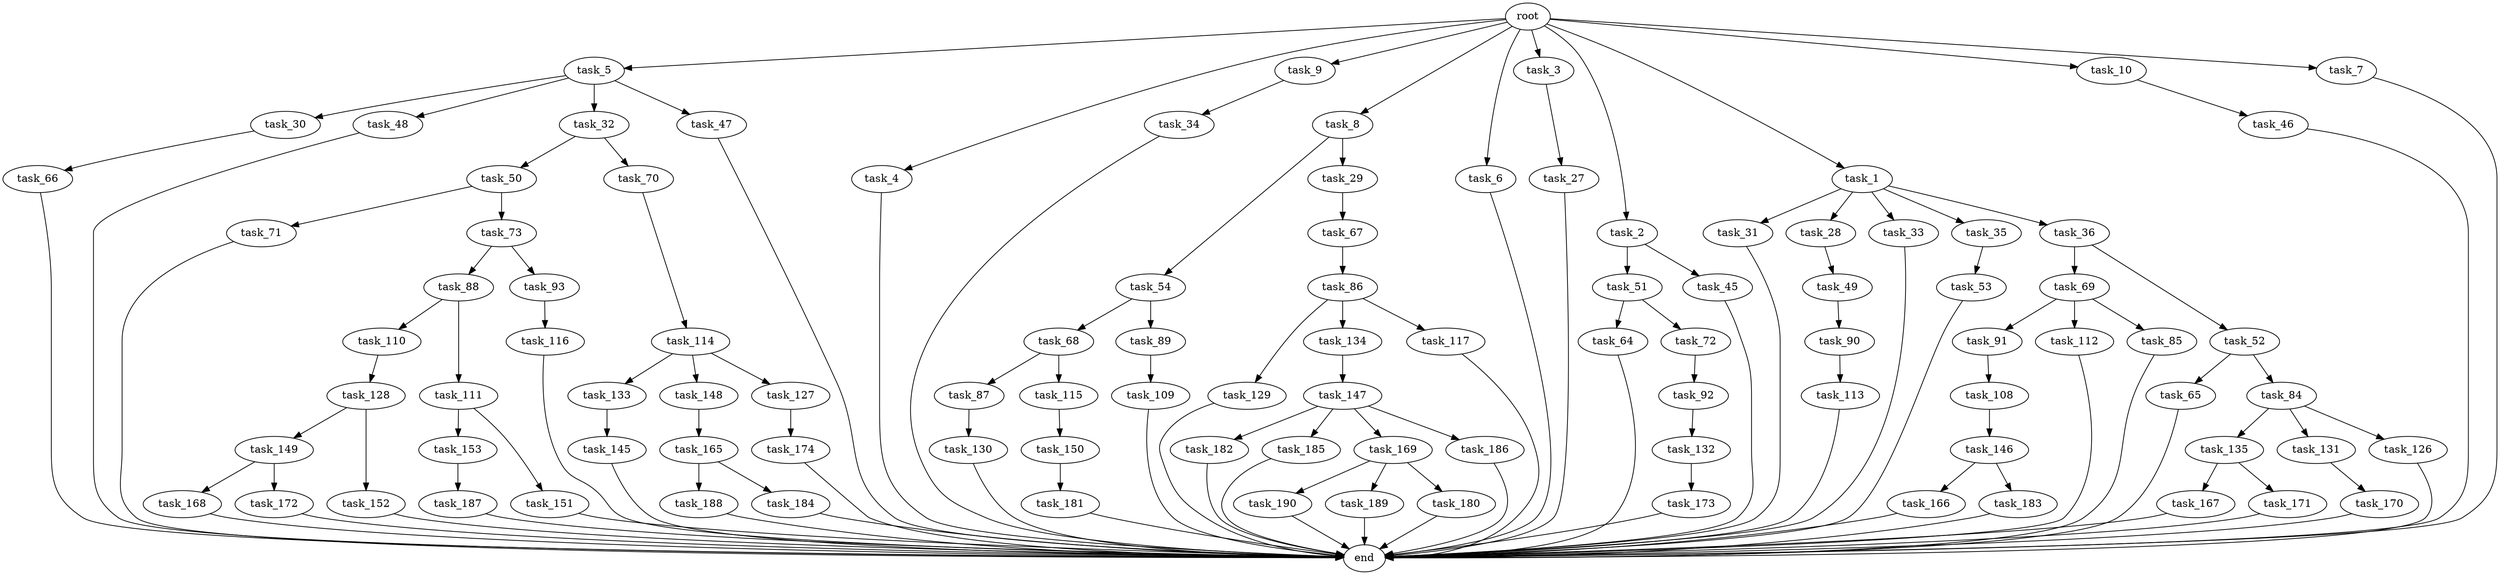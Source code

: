 digraph G {
  task_129 [size="6957847019.520000"];
  task_27 [size="773094113.280000"];
  task_149 [size="343597383.680000"];
  task_68 [size="5497558138.880000"];
  task_50 [size="5497558138.880000"];
  task_91 [size="1374389534.720000"];
  end [size="0.000000"];
  task_182 [size="8589934592.000000"];
  task_65 [size="6957847019.520000"];
  task_185 [size="8589934592.000000"];
  task_187 [size="343597383.680000"];
  task_5 [size="10.240000"];
  task_4 [size="10.240000"];
  task_84 [size="6957847019.520000"];
  task_112 [size="1374389534.720000"];
  task_147 [size="2147483648.000000"];
  task_90 [size="773094113.280000"];
  task_31 [size="1374389534.720000"];
  task_135 [size="773094113.280000"];
  task_110 [size="5497558138.880000"];
  task_64 [size="5497558138.880000"];
  task_116 [size="1374389534.720000"];
  task_150 [size="4209067950.080000"];
  task_190 [size="6957847019.520000"];
  task_51 [size="2147483648.000000"];
  task_28 [size="1374389534.720000"];
  task_88 [size="2147483648.000000"];
  task_9 [size="10.240000"];
  task_54 [size="343597383.680000"];
  task_132 [size="8589934592.000000"];
  task_33 [size="1374389534.720000"];
  task_169 [size="8589934592.000000"];
  task_153 [size="773094113.280000"];
  task_8 [size="10.240000"];
  task_69 [size="2147483648.000000"];
  task_86 [size="8589934592.000000"];
  task_167 [size="1374389534.720000"];
  task_152 [size="343597383.680000"];
  task_181 [size="1374389534.720000"];
  task_166 [size="8589934592.000000"];
  task_133 [size="6957847019.520000"];
  task_174 [size="1374389534.720000"];
  task_188 [size="4209067950.080000"];
  task_52 [size="2147483648.000000"];
  task_85 [size="1374389534.720000"];
  task_131 [size="773094113.280000"];
  task_168 [size="8589934592.000000"];
  task_186 [size="8589934592.000000"];
  task_134 [size="6957847019.520000"];
  task_117 [size="6957847019.520000"];
  task_6 [size="10.240000"];
  task_173 [size="6957847019.520000"];
  task_3 [size="10.240000"];
  task_146 [size="6957847019.520000"];
  task_34 [size="6957847019.520000"];
  task_71 [size="773094113.280000"];
  task_70 [size="5497558138.880000"];
  task_148 [size="6957847019.520000"];
  task_113 [size="8589934592.000000"];
  task_73 [size="773094113.280000"];
  task_170 [size="4209067950.080000"];
  task_165 [size="8589934592.000000"];
  task_30 [size="5497558138.880000"];
  task_48 [size="5497558138.880000"];
  task_45 [size="2147483648.000000"];
  task_46 [size="1374389534.720000"];
  task_32 [size="5497558138.880000"];
  task_145 [size="343597383.680000"];
  task_2 [size="10.240000"];
  task_1 [size="10.240000"];
  task_72 [size="5497558138.880000"];
  task_171 [size="1374389534.720000"];
  task_111 [size="5497558138.880000"];
  task_130 [size="4209067950.080000"];
  task_29 [size="343597383.680000"];
  task_35 [size="1374389534.720000"];
  task_172 [size="8589934592.000000"];
  task_87 [size="3092376453.120000"];
  task_184 [size="4209067950.080000"];
  task_109 [size="5497558138.880000"];
  task_151 [size="773094113.280000"];
  task_92 [size="6957847019.520000"];
  task_49 [size="5497558138.880000"];
  task_10 [size="10.240000"];
  task_126 [size="773094113.280000"];
  task_67 [size="5497558138.880000"];
  task_7 [size="10.240000"];
  task_127 [size="6957847019.520000"];
  task_189 [size="6957847019.520000"];
  task_115 [size="3092376453.120000"];
  task_128 [size="8589934592.000000"];
  root [size="0.000000"];
  task_47 [size="5497558138.880000"];
  task_36 [size="1374389534.720000"];
  task_93 [size="2147483648.000000"];
  task_89 [size="5497558138.880000"];
  task_180 [size="6957847019.520000"];
  task_108 [size="773094113.280000"];
  task_66 [size="2147483648.000000"];
  task_183 [size="8589934592.000000"];
  task_114 [size="773094113.280000"];
  task_53 [size="2147483648.000000"];

  task_129 -> end [size="1.000000"];
  task_27 -> end [size="1.000000"];
  task_149 -> task_172 [size="838860800.000000"];
  task_149 -> task_168 [size="838860800.000000"];
  task_68 -> task_115 [size="301989888.000000"];
  task_68 -> task_87 [size="301989888.000000"];
  task_50 -> task_71 [size="75497472.000000"];
  task_50 -> task_73 [size="75497472.000000"];
  task_91 -> task_108 [size="75497472.000000"];
  task_182 -> end [size="1.000000"];
  task_65 -> end [size="1.000000"];
  task_185 -> end [size="1.000000"];
  task_187 -> end [size="1.000000"];
  task_5 -> task_30 [size="536870912.000000"];
  task_5 -> task_47 [size="536870912.000000"];
  task_5 -> task_32 [size="536870912.000000"];
  task_5 -> task_48 [size="536870912.000000"];
  task_4 -> end [size="1.000000"];
  task_84 -> task_135 [size="75497472.000000"];
  task_84 -> task_131 [size="75497472.000000"];
  task_84 -> task_126 [size="75497472.000000"];
  task_112 -> end [size="1.000000"];
  task_147 -> task_182 [size="838860800.000000"];
  task_147 -> task_169 [size="838860800.000000"];
  task_147 -> task_185 [size="838860800.000000"];
  task_147 -> task_186 [size="838860800.000000"];
  task_90 -> task_113 [size="838860800.000000"];
  task_31 -> end [size="1.000000"];
  task_135 -> task_167 [size="134217728.000000"];
  task_135 -> task_171 [size="134217728.000000"];
  task_110 -> task_128 [size="838860800.000000"];
  task_64 -> end [size="1.000000"];
  task_116 -> end [size="1.000000"];
  task_150 -> task_181 [size="134217728.000000"];
  task_190 -> end [size="1.000000"];
  task_51 -> task_72 [size="536870912.000000"];
  task_51 -> task_64 [size="536870912.000000"];
  task_28 -> task_49 [size="536870912.000000"];
  task_88 -> task_111 [size="536870912.000000"];
  task_88 -> task_110 [size="536870912.000000"];
  task_9 -> task_34 [size="679477248.000000"];
  task_54 -> task_89 [size="536870912.000000"];
  task_54 -> task_68 [size="536870912.000000"];
  task_132 -> task_173 [size="679477248.000000"];
  task_33 -> end [size="1.000000"];
  task_169 -> task_190 [size="679477248.000000"];
  task_169 -> task_189 [size="679477248.000000"];
  task_169 -> task_180 [size="679477248.000000"];
  task_153 -> task_187 [size="33554432.000000"];
  task_8 -> task_54 [size="33554432.000000"];
  task_8 -> task_29 [size="33554432.000000"];
  task_69 -> task_112 [size="134217728.000000"];
  task_69 -> task_85 [size="134217728.000000"];
  task_69 -> task_91 [size="134217728.000000"];
  task_86 -> task_129 [size="679477248.000000"];
  task_86 -> task_117 [size="679477248.000000"];
  task_86 -> task_134 [size="679477248.000000"];
  task_167 -> end [size="1.000000"];
  task_152 -> end [size="1.000000"];
  task_181 -> end [size="1.000000"];
  task_166 -> end [size="1.000000"];
  task_133 -> task_145 [size="33554432.000000"];
  task_174 -> end [size="1.000000"];
  task_188 -> end [size="1.000000"];
  task_52 -> task_84 [size="679477248.000000"];
  task_52 -> task_65 [size="679477248.000000"];
  task_85 -> end [size="1.000000"];
  task_131 -> task_170 [size="411041792.000000"];
  task_168 -> end [size="1.000000"];
  task_186 -> end [size="1.000000"];
  task_134 -> task_147 [size="209715200.000000"];
  task_117 -> end [size="1.000000"];
  task_6 -> end [size="1.000000"];
  task_173 -> end [size="1.000000"];
  task_3 -> task_27 [size="75497472.000000"];
  task_146 -> task_183 [size="838860800.000000"];
  task_146 -> task_166 [size="838860800.000000"];
  task_34 -> end [size="1.000000"];
  task_71 -> end [size="1.000000"];
  task_70 -> task_114 [size="75497472.000000"];
  task_148 -> task_165 [size="838860800.000000"];
  task_113 -> end [size="1.000000"];
  task_73 -> task_93 [size="209715200.000000"];
  task_73 -> task_88 [size="209715200.000000"];
  task_170 -> end [size="1.000000"];
  task_165 -> task_188 [size="411041792.000000"];
  task_165 -> task_184 [size="411041792.000000"];
  task_30 -> task_66 [size="209715200.000000"];
  task_48 -> end [size="1.000000"];
  task_45 -> end [size="1.000000"];
  task_46 -> end [size="1.000000"];
  task_32 -> task_70 [size="536870912.000000"];
  task_32 -> task_50 [size="536870912.000000"];
  task_145 -> end [size="1.000000"];
  task_2 -> task_45 [size="209715200.000000"];
  task_2 -> task_51 [size="209715200.000000"];
  task_1 -> task_31 [size="134217728.000000"];
  task_1 -> task_28 [size="134217728.000000"];
  task_1 -> task_33 [size="134217728.000000"];
  task_1 -> task_35 [size="134217728.000000"];
  task_1 -> task_36 [size="134217728.000000"];
  task_72 -> task_92 [size="679477248.000000"];
  task_171 -> end [size="1.000000"];
  task_111 -> task_151 [size="75497472.000000"];
  task_111 -> task_153 [size="75497472.000000"];
  task_130 -> end [size="1.000000"];
  task_29 -> task_67 [size="536870912.000000"];
  task_35 -> task_53 [size="209715200.000000"];
  task_172 -> end [size="1.000000"];
  task_87 -> task_130 [size="411041792.000000"];
  task_184 -> end [size="1.000000"];
  task_109 -> end [size="1.000000"];
  task_151 -> end [size="1.000000"];
  task_92 -> task_132 [size="838860800.000000"];
  task_49 -> task_90 [size="75497472.000000"];
  task_10 -> task_46 [size="134217728.000000"];
  task_126 -> end [size="1.000000"];
  task_67 -> task_86 [size="838860800.000000"];
  task_7 -> end [size="1.000000"];
  task_127 -> task_174 [size="134217728.000000"];
  task_189 -> end [size="1.000000"];
  task_115 -> task_150 [size="411041792.000000"];
  task_128 -> task_149 [size="33554432.000000"];
  task_128 -> task_152 [size="33554432.000000"];
  root -> task_8 [size="1.000000"];
  root -> task_10 [size="1.000000"];
  root -> task_2 [size="1.000000"];
  root -> task_5 [size="1.000000"];
  root -> task_4 [size="1.000000"];
  root -> task_9 [size="1.000000"];
  root -> task_1 [size="1.000000"];
  root -> task_7 [size="1.000000"];
  root -> task_6 [size="1.000000"];
  root -> task_3 [size="1.000000"];
  task_47 -> end [size="1.000000"];
  task_36 -> task_52 [size="209715200.000000"];
  task_36 -> task_69 [size="209715200.000000"];
  task_93 -> task_116 [size="134217728.000000"];
  task_89 -> task_109 [size="536870912.000000"];
  task_180 -> end [size="1.000000"];
  task_108 -> task_146 [size="679477248.000000"];
  task_66 -> end [size="1.000000"];
  task_183 -> end [size="1.000000"];
  task_114 -> task_127 [size="679477248.000000"];
  task_114 -> task_133 [size="679477248.000000"];
  task_114 -> task_148 [size="679477248.000000"];
  task_53 -> end [size="1.000000"];
}
